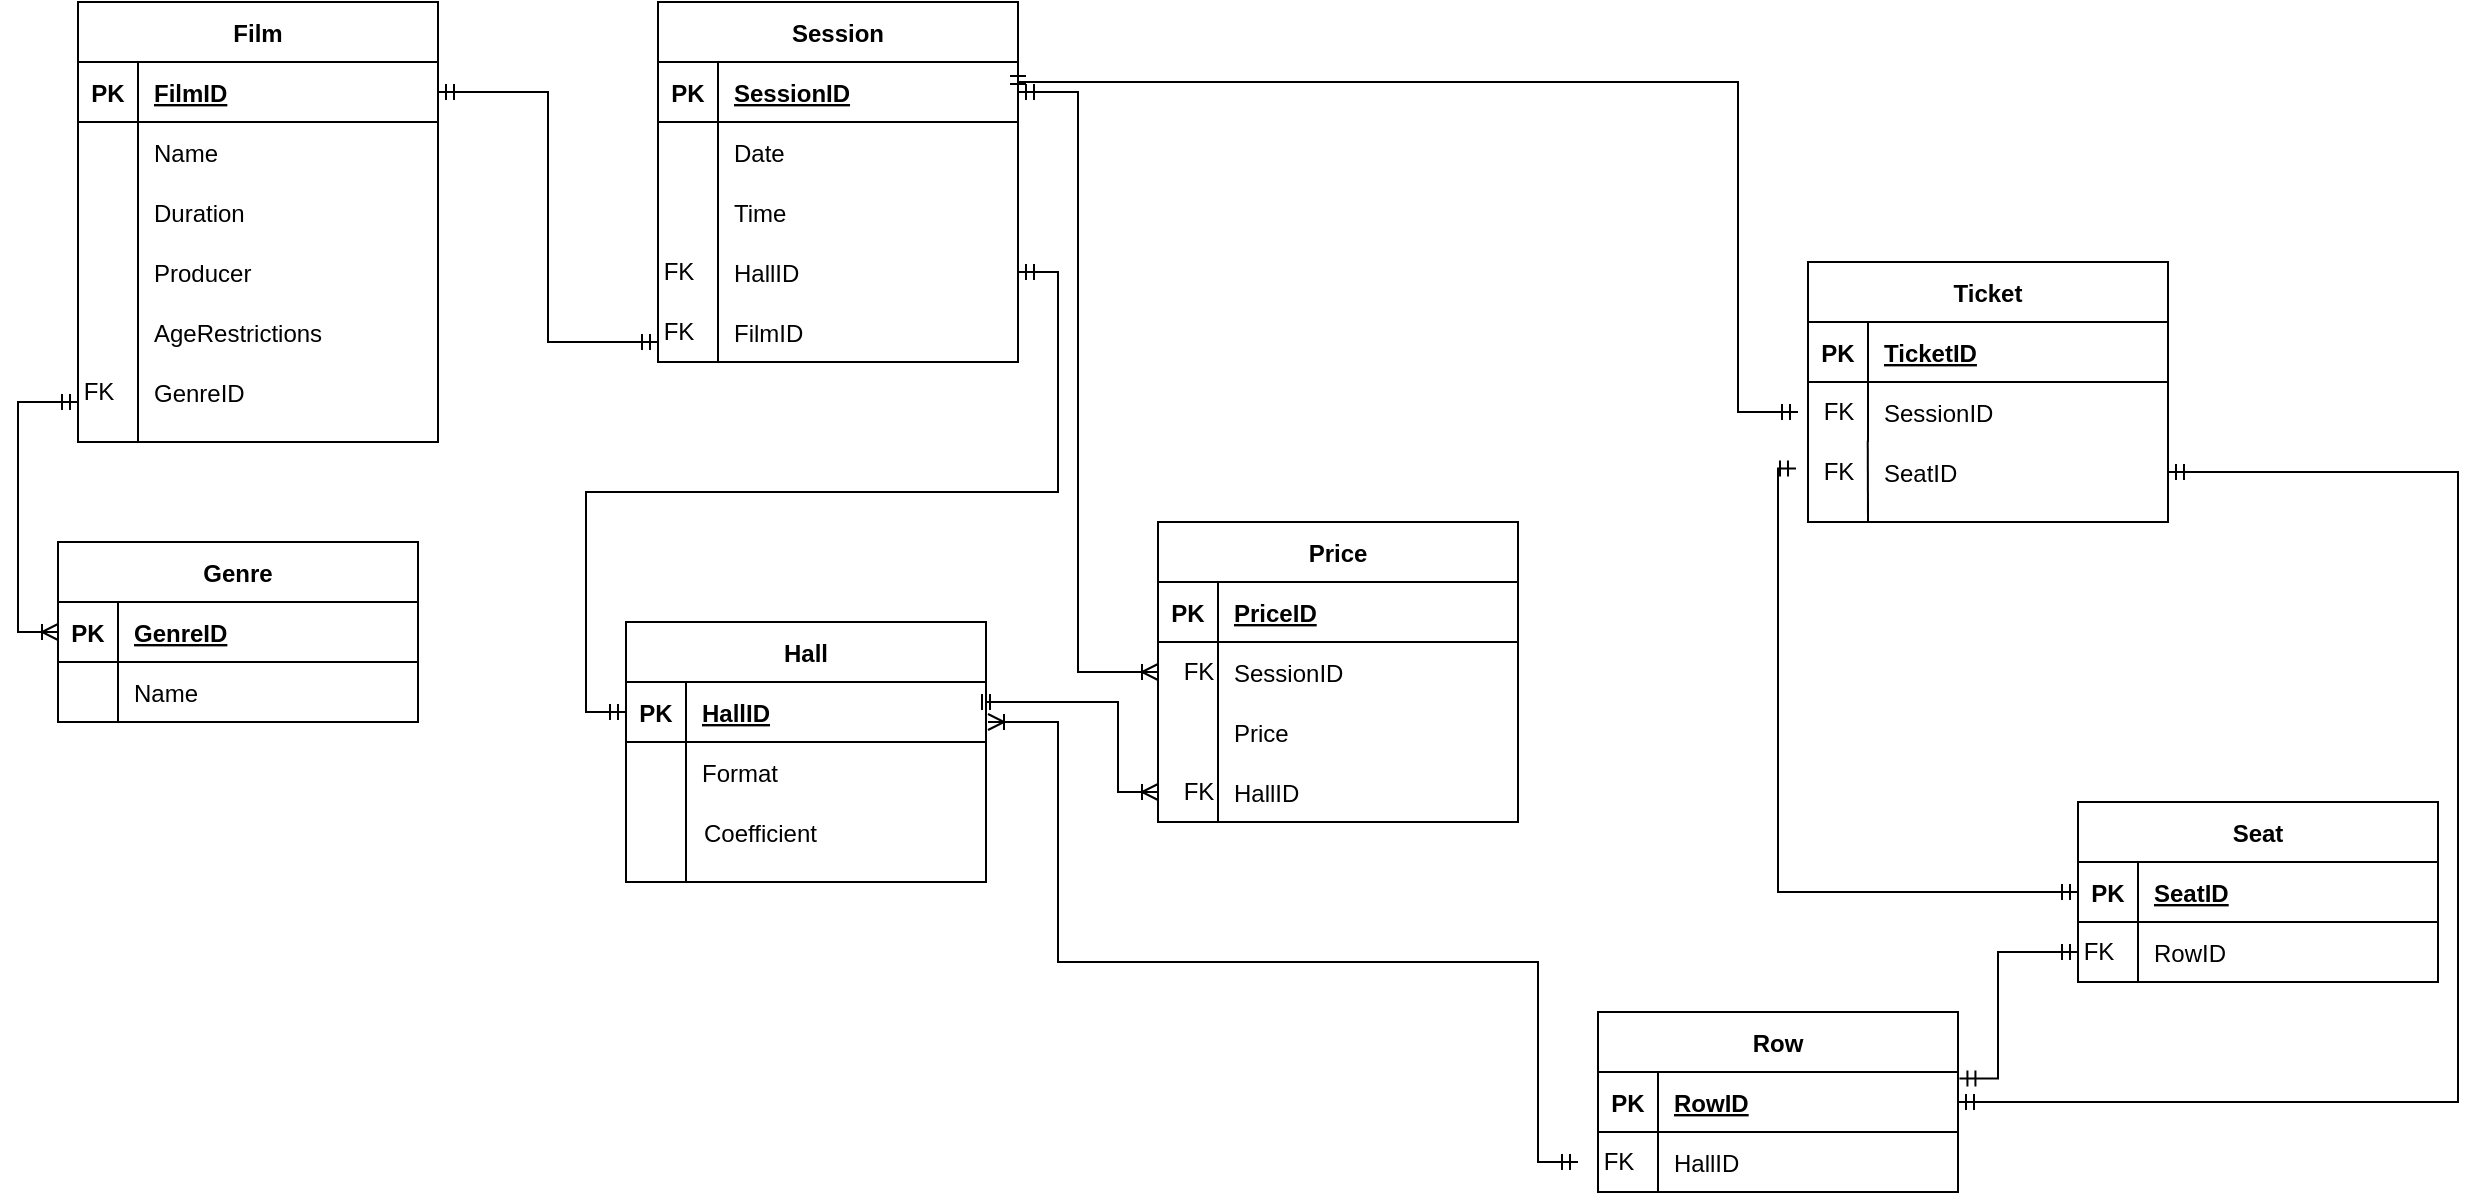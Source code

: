 <mxfile version="20.4.0" type="device"><diagram id="pbnHxq2pLxRZYKIEeD_7" name="Страница 1"><mxGraphModel dx="1298" dy="759" grid="1" gridSize="10" guides="1" tooltips="1" connect="1" arrows="1" fold="1" page="1" pageScale="1" pageWidth="827" pageHeight="1169" math="0" shadow="0"><root><mxCell id="0"/><mxCell id="1" parent="0"/><mxCell id="K-KFkJi5xuPZ4R90G3yg-91" style="edgeStyle=orthogonalEdgeStyle;rounded=0;orthogonalLoop=1;jettySize=auto;html=1;entryX=0;entryY=0.5;entryDx=0;entryDy=0;startArrow=ERmandOne;startFill=0;endArrow=ERoneToMany;endFill=0;" parent="1" source="FJZDIlKJuG6mSmbIC2oz-1" target="FJZDIlKJuG6mSmbIC2oz-82" edge="1"><mxGeometry relative="1" as="geometry"><Array as="points"><mxPoint x="20" y="280"/><mxPoint x="20" y="395"/></Array></mxGeometry></mxCell><mxCell id="FJZDIlKJuG6mSmbIC2oz-1" value="Film" style="shape=table;startSize=30;container=1;collapsible=1;childLayout=tableLayout;fixedRows=1;rowLines=0;fontStyle=1;align=center;resizeLast=1;" parent="1" vertex="1"><mxGeometry x="50" y="80" width="180" height="220" as="geometry"/></mxCell><mxCell id="FJZDIlKJuG6mSmbIC2oz-2" value="" style="shape=tableRow;horizontal=0;startSize=0;swimlaneHead=0;swimlaneBody=0;fillColor=none;collapsible=0;dropTarget=0;points=[[0,0.5],[1,0.5]];portConstraint=eastwest;top=0;left=0;right=0;bottom=1;" parent="FJZDIlKJuG6mSmbIC2oz-1" vertex="1"><mxGeometry y="30" width="180" height="30" as="geometry"/></mxCell><mxCell id="FJZDIlKJuG6mSmbIC2oz-3" value="PK" style="shape=partialRectangle;connectable=0;fillColor=none;top=0;left=0;bottom=0;right=0;fontStyle=1;overflow=hidden;" parent="FJZDIlKJuG6mSmbIC2oz-2" vertex="1"><mxGeometry width="30" height="30" as="geometry"><mxRectangle width="30" height="30" as="alternateBounds"/></mxGeometry></mxCell><mxCell id="FJZDIlKJuG6mSmbIC2oz-4" value="FilmID" style="shape=partialRectangle;connectable=0;fillColor=none;top=0;left=0;bottom=0;right=0;align=left;spacingLeft=6;fontStyle=5;overflow=hidden;" parent="FJZDIlKJuG6mSmbIC2oz-2" vertex="1"><mxGeometry x="30" width="150" height="30" as="geometry"><mxRectangle width="150" height="30" as="alternateBounds"/></mxGeometry></mxCell><mxCell id="FJZDIlKJuG6mSmbIC2oz-5" value="" style="shape=tableRow;horizontal=0;startSize=0;swimlaneHead=0;swimlaneBody=0;fillColor=none;collapsible=0;dropTarget=0;points=[[0,0.5],[1,0.5]];portConstraint=eastwest;top=0;left=0;right=0;bottom=0;" parent="FJZDIlKJuG6mSmbIC2oz-1" vertex="1"><mxGeometry y="60" width="180" height="30" as="geometry"/></mxCell><mxCell id="FJZDIlKJuG6mSmbIC2oz-6" value="" style="shape=partialRectangle;connectable=0;fillColor=none;top=0;left=0;bottom=0;right=0;editable=1;overflow=hidden;" parent="FJZDIlKJuG6mSmbIC2oz-5" vertex="1"><mxGeometry width="30" height="30" as="geometry"><mxRectangle width="30" height="30" as="alternateBounds"/></mxGeometry></mxCell><mxCell id="FJZDIlKJuG6mSmbIC2oz-7" value="Name" style="shape=partialRectangle;connectable=0;fillColor=none;top=0;left=0;bottom=0;right=0;align=left;spacingLeft=6;overflow=hidden;" parent="FJZDIlKJuG6mSmbIC2oz-5" vertex="1"><mxGeometry x="30" width="150" height="30" as="geometry"><mxRectangle width="150" height="30" as="alternateBounds"/></mxGeometry></mxCell><mxCell id="FJZDIlKJuG6mSmbIC2oz-8" value="" style="shape=tableRow;horizontal=0;startSize=0;swimlaneHead=0;swimlaneBody=0;fillColor=none;collapsible=0;dropTarget=0;points=[[0,0.5],[1,0.5]];portConstraint=eastwest;top=0;left=0;right=0;bottom=0;" parent="FJZDIlKJuG6mSmbIC2oz-1" vertex="1"><mxGeometry y="90" width="180" height="30" as="geometry"/></mxCell><mxCell id="FJZDIlKJuG6mSmbIC2oz-9" value="" style="shape=partialRectangle;connectable=0;fillColor=none;top=0;left=0;bottom=0;right=0;editable=1;overflow=hidden;" parent="FJZDIlKJuG6mSmbIC2oz-8" vertex="1"><mxGeometry width="30" height="30" as="geometry"><mxRectangle width="30" height="30" as="alternateBounds"/></mxGeometry></mxCell><mxCell id="FJZDIlKJuG6mSmbIC2oz-10" value="Duration" style="shape=partialRectangle;connectable=0;fillColor=none;top=0;left=0;bottom=0;right=0;align=left;spacingLeft=6;overflow=hidden;" parent="FJZDIlKJuG6mSmbIC2oz-8" vertex="1"><mxGeometry x="30" width="150" height="30" as="geometry"><mxRectangle width="150" height="30" as="alternateBounds"/></mxGeometry></mxCell><mxCell id="FJZDIlKJuG6mSmbIC2oz-11" value="" style="shape=tableRow;horizontal=0;startSize=0;swimlaneHead=0;swimlaneBody=0;fillColor=none;collapsible=0;dropTarget=0;points=[[0,0.5],[1,0.5]];portConstraint=eastwest;top=0;left=0;right=0;bottom=0;" parent="FJZDIlKJuG6mSmbIC2oz-1" vertex="1"><mxGeometry y="120" width="180" height="30" as="geometry"/></mxCell><mxCell id="FJZDIlKJuG6mSmbIC2oz-12" value="" style="shape=partialRectangle;connectable=0;fillColor=none;top=0;left=0;bottom=0;right=0;editable=1;overflow=hidden;" parent="FJZDIlKJuG6mSmbIC2oz-11" vertex="1"><mxGeometry width="30" height="30" as="geometry"><mxRectangle width="30" height="30" as="alternateBounds"/></mxGeometry></mxCell><mxCell id="FJZDIlKJuG6mSmbIC2oz-13" value="Producer" style="shape=partialRectangle;connectable=0;fillColor=none;top=0;left=0;bottom=0;right=0;align=left;spacingLeft=6;overflow=hidden;" parent="FJZDIlKJuG6mSmbIC2oz-11" vertex="1"><mxGeometry x="30" width="150" height="30" as="geometry"><mxRectangle width="150" height="30" as="alternateBounds"/></mxGeometry></mxCell><mxCell id="FJZDIlKJuG6mSmbIC2oz-14" value="AgeRestrictions" style="shape=partialRectangle;connectable=0;fillColor=none;top=0;left=0;bottom=0;right=0;align=left;spacingLeft=6;overflow=hidden;" parent="1" vertex="1"><mxGeometry x="80" y="230" width="150" height="30" as="geometry"><mxRectangle width="150" height="30" as="alternateBounds"/></mxGeometry></mxCell><mxCell id="FJZDIlKJuG6mSmbIC2oz-16" value="" style="endArrow=none;html=1;rounded=0;" parent="1" edge="1"><mxGeometry width="50" height="50" relative="1" as="geometry"><mxPoint x="80" y="260" as="sourcePoint"/><mxPoint x="80" y="230" as="targetPoint"/></mxGeometry></mxCell><mxCell id="FJZDIlKJuG6mSmbIC2oz-17" value="Session" style="shape=table;startSize=30;container=1;collapsible=1;childLayout=tableLayout;fixedRows=1;rowLines=0;fontStyle=1;align=center;resizeLast=1;" parent="1" vertex="1"><mxGeometry x="340" y="80" width="180" height="180" as="geometry"/></mxCell><mxCell id="FJZDIlKJuG6mSmbIC2oz-18" value="" style="shape=tableRow;horizontal=0;startSize=0;swimlaneHead=0;swimlaneBody=0;fillColor=none;collapsible=0;dropTarget=0;points=[[0,0.5],[1,0.5]];portConstraint=eastwest;top=0;left=0;right=0;bottom=1;" parent="FJZDIlKJuG6mSmbIC2oz-17" vertex="1"><mxGeometry y="30" width="180" height="30" as="geometry"/></mxCell><mxCell id="FJZDIlKJuG6mSmbIC2oz-19" value="PK" style="shape=partialRectangle;connectable=0;fillColor=none;top=0;left=0;bottom=0;right=0;fontStyle=1;overflow=hidden;" parent="FJZDIlKJuG6mSmbIC2oz-18" vertex="1"><mxGeometry width="30" height="30" as="geometry"><mxRectangle width="30" height="30" as="alternateBounds"/></mxGeometry></mxCell><mxCell id="FJZDIlKJuG6mSmbIC2oz-20" value="SessionID" style="shape=partialRectangle;connectable=0;fillColor=none;top=0;left=0;bottom=0;right=0;align=left;spacingLeft=6;fontStyle=5;overflow=hidden;" parent="FJZDIlKJuG6mSmbIC2oz-18" vertex="1"><mxGeometry x="30" width="150" height="30" as="geometry"><mxRectangle width="150" height="30" as="alternateBounds"/></mxGeometry></mxCell><mxCell id="FJZDIlKJuG6mSmbIC2oz-21" value="" style="shape=tableRow;horizontal=0;startSize=0;swimlaneHead=0;swimlaneBody=0;fillColor=none;collapsible=0;dropTarget=0;points=[[0,0.5],[1,0.5]];portConstraint=eastwest;top=0;left=0;right=0;bottom=0;" parent="FJZDIlKJuG6mSmbIC2oz-17" vertex="1"><mxGeometry y="60" width="180" height="30" as="geometry"/></mxCell><mxCell id="FJZDIlKJuG6mSmbIC2oz-22" value="" style="shape=partialRectangle;connectable=0;fillColor=none;top=0;left=0;bottom=0;right=0;editable=1;overflow=hidden;" parent="FJZDIlKJuG6mSmbIC2oz-21" vertex="1"><mxGeometry width="30" height="30" as="geometry"><mxRectangle width="30" height="30" as="alternateBounds"/></mxGeometry></mxCell><mxCell id="FJZDIlKJuG6mSmbIC2oz-23" value="Date" style="shape=partialRectangle;connectable=0;fillColor=none;top=0;left=0;bottom=0;right=0;align=left;spacingLeft=6;overflow=hidden;" parent="FJZDIlKJuG6mSmbIC2oz-21" vertex="1"><mxGeometry x="30" width="150" height="30" as="geometry"><mxRectangle width="150" height="30" as="alternateBounds"/></mxGeometry></mxCell><mxCell id="FJZDIlKJuG6mSmbIC2oz-24" value="" style="shape=tableRow;horizontal=0;startSize=0;swimlaneHead=0;swimlaneBody=0;fillColor=none;collapsible=0;dropTarget=0;points=[[0,0.5],[1,0.5]];portConstraint=eastwest;top=0;left=0;right=0;bottom=0;" parent="FJZDIlKJuG6mSmbIC2oz-17" vertex="1"><mxGeometry y="90" width="180" height="30" as="geometry"/></mxCell><mxCell id="FJZDIlKJuG6mSmbIC2oz-25" value="" style="shape=partialRectangle;connectable=0;fillColor=none;top=0;left=0;bottom=0;right=0;editable=1;overflow=hidden;" parent="FJZDIlKJuG6mSmbIC2oz-24" vertex="1"><mxGeometry width="30" height="30" as="geometry"><mxRectangle width="30" height="30" as="alternateBounds"/></mxGeometry></mxCell><mxCell id="FJZDIlKJuG6mSmbIC2oz-26" value="Time" style="shape=partialRectangle;connectable=0;fillColor=none;top=0;left=0;bottom=0;right=0;align=left;spacingLeft=6;overflow=hidden;" parent="FJZDIlKJuG6mSmbIC2oz-24" vertex="1"><mxGeometry x="30" width="150" height="30" as="geometry"><mxRectangle width="150" height="30" as="alternateBounds"/></mxGeometry></mxCell><mxCell id="FJZDIlKJuG6mSmbIC2oz-27" value="" style="shape=tableRow;horizontal=0;startSize=0;swimlaneHead=0;swimlaneBody=0;fillColor=none;collapsible=0;dropTarget=0;points=[[0,0.5],[1,0.5]];portConstraint=eastwest;top=0;left=0;right=0;bottom=0;" parent="FJZDIlKJuG6mSmbIC2oz-17" vertex="1"><mxGeometry y="120" width="180" height="30" as="geometry"/></mxCell><mxCell id="FJZDIlKJuG6mSmbIC2oz-28" value="" style="shape=partialRectangle;connectable=0;fillColor=none;top=0;left=0;bottom=0;right=0;editable=1;overflow=hidden;" parent="FJZDIlKJuG6mSmbIC2oz-27" vertex="1"><mxGeometry width="30" height="30" as="geometry"><mxRectangle width="30" height="30" as="alternateBounds"/></mxGeometry></mxCell><mxCell id="FJZDIlKJuG6mSmbIC2oz-29" value="HallID" style="shape=partialRectangle;connectable=0;fillColor=none;top=0;left=0;bottom=0;right=0;align=left;spacingLeft=6;overflow=hidden;" parent="FJZDIlKJuG6mSmbIC2oz-27" vertex="1"><mxGeometry x="30" width="150" height="30" as="geometry"><mxRectangle width="150" height="30" as="alternateBounds"/></mxGeometry></mxCell><mxCell id="FJZDIlKJuG6mSmbIC2oz-30" value="FilmID" style="shape=partialRectangle;connectable=0;fillColor=none;top=0;left=0;bottom=0;right=0;align=left;spacingLeft=6;overflow=hidden;" parent="1" vertex="1"><mxGeometry x="370" y="230" width="150" height="30" as="geometry"><mxRectangle width="150" height="30" as="alternateBounds"/></mxGeometry></mxCell><mxCell id="FJZDIlKJuG6mSmbIC2oz-32" value="" style="endArrow=none;html=1;rounded=0;" parent="1" edge="1"><mxGeometry width="50" height="50" relative="1" as="geometry"><mxPoint x="370" y="260" as="sourcePoint"/><mxPoint x="370" y="230" as="targetPoint"/></mxGeometry></mxCell><mxCell id="FJZDIlKJuG6mSmbIC2oz-33" value="Ticket" style="shape=table;startSize=30;container=1;collapsible=1;childLayout=tableLayout;fixedRows=1;rowLines=0;fontStyle=1;align=center;resizeLast=1;" parent="1" vertex="1"><mxGeometry x="915" y="210" width="180" height="130" as="geometry"/></mxCell><mxCell id="FJZDIlKJuG6mSmbIC2oz-34" value="" style="shape=tableRow;horizontal=0;startSize=0;swimlaneHead=0;swimlaneBody=0;fillColor=none;collapsible=0;dropTarget=0;points=[[0,0.5],[1,0.5]];portConstraint=eastwest;top=0;left=0;right=0;bottom=1;" parent="FJZDIlKJuG6mSmbIC2oz-33" vertex="1"><mxGeometry y="30" width="180" height="30" as="geometry"/></mxCell><mxCell id="FJZDIlKJuG6mSmbIC2oz-35" value="PK" style="shape=partialRectangle;connectable=0;fillColor=none;top=0;left=0;bottom=0;right=0;fontStyle=1;overflow=hidden;" parent="FJZDIlKJuG6mSmbIC2oz-34" vertex="1"><mxGeometry width="30" height="30" as="geometry"><mxRectangle width="30" height="30" as="alternateBounds"/></mxGeometry></mxCell><mxCell id="FJZDIlKJuG6mSmbIC2oz-36" value="TicketID" style="shape=partialRectangle;connectable=0;fillColor=none;top=0;left=0;bottom=0;right=0;align=left;spacingLeft=6;fontStyle=5;overflow=hidden;" parent="FJZDIlKJuG6mSmbIC2oz-34" vertex="1"><mxGeometry x="30" width="150" height="30" as="geometry"><mxRectangle width="150" height="30" as="alternateBounds"/></mxGeometry></mxCell><mxCell id="FJZDIlKJuG6mSmbIC2oz-37" value="" style="shape=tableRow;horizontal=0;startSize=0;swimlaneHead=0;swimlaneBody=0;fillColor=none;collapsible=0;dropTarget=0;points=[[0,0.5],[1,0.5]];portConstraint=eastwest;top=0;left=0;right=0;bottom=0;" parent="FJZDIlKJuG6mSmbIC2oz-33" vertex="1"><mxGeometry y="60" width="180" height="30" as="geometry"/></mxCell><mxCell id="FJZDIlKJuG6mSmbIC2oz-38" value="" style="shape=partialRectangle;connectable=0;fillColor=none;top=0;left=0;bottom=0;right=0;editable=1;overflow=hidden;" parent="FJZDIlKJuG6mSmbIC2oz-37" vertex="1"><mxGeometry width="30" height="30" as="geometry"><mxRectangle width="30" height="30" as="alternateBounds"/></mxGeometry></mxCell><mxCell id="FJZDIlKJuG6mSmbIC2oz-39" value="SessionID" style="shape=partialRectangle;connectable=0;fillColor=none;top=0;left=0;bottom=0;right=0;align=left;spacingLeft=6;overflow=hidden;" parent="FJZDIlKJuG6mSmbIC2oz-37" vertex="1"><mxGeometry x="30" width="150" height="30" as="geometry"><mxRectangle width="150" height="30" as="alternateBounds"/></mxGeometry></mxCell><mxCell id="FJZDIlKJuG6mSmbIC2oz-49" value="Hall" style="shape=table;startSize=30;container=1;collapsible=1;childLayout=tableLayout;fixedRows=1;rowLines=0;fontStyle=1;align=center;resizeLast=1;" parent="1" vertex="1"><mxGeometry x="324" y="390" width="180" height="130" as="geometry"/></mxCell><mxCell id="FJZDIlKJuG6mSmbIC2oz-50" value="" style="shape=tableRow;horizontal=0;startSize=0;swimlaneHead=0;swimlaneBody=0;fillColor=none;collapsible=0;dropTarget=0;points=[[0,0.5],[1,0.5]];portConstraint=eastwest;top=0;left=0;right=0;bottom=1;" parent="FJZDIlKJuG6mSmbIC2oz-49" vertex="1"><mxGeometry y="30" width="180" height="30" as="geometry"/></mxCell><mxCell id="FJZDIlKJuG6mSmbIC2oz-51" value="PK" style="shape=partialRectangle;connectable=0;fillColor=none;top=0;left=0;bottom=0;right=0;fontStyle=1;overflow=hidden;" parent="FJZDIlKJuG6mSmbIC2oz-50" vertex="1"><mxGeometry width="30" height="30" as="geometry"><mxRectangle width="30" height="30" as="alternateBounds"/></mxGeometry></mxCell><mxCell id="FJZDIlKJuG6mSmbIC2oz-52" value="HallID" style="shape=partialRectangle;connectable=0;fillColor=none;top=0;left=0;bottom=0;right=0;align=left;spacingLeft=6;fontStyle=5;overflow=hidden;" parent="FJZDIlKJuG6mSmbIC2oz-50" vertex="1"><mxGeometry x="30" width="150" height="30" as="geometry"><mxRectangle width="150" height="30" as="alternateBounds"/></mxGeometry></mxCell><mxCell id="FJZDIlKJuG6mSmbIC2oz-53" value="" style="shape=tableRow;horizontal=0;startSize=0;swimlaneHead=0;swimlaneBody=0;fillColor=none;collapsible=0;dropTarget=0;points=[[0,0.5],[1,0.5]];portConstraint=eastwest;top=0;left=0;right=0;bottom=0;" parent="FJZDIlKJuG6mSmbIC2oz-49" vertex="1"><mxGeometry y="60" width="180" height="30" as="geometry"/></mxCell><mxCell id="FJZDIlKJuG6mSmbIC2oz-54" value="" style="shape=partialRectangle;connectable=0;fillColor=none;top=0;left=0;bottom=0;right=0;editable=1;overflow=hidden;" parent="FJZDIlKJuG6mSmbIC2oz-53" vertex="1"><mxGeometry width="30" height="30" as="geometry"><mxRectangle width="30" height="30" as="alternateBounds"/></mxGeometry></mxCell><mxCell id="FJZDIlKJuG6mSmbIC2oz-55" value="Format" style="shape=partialRectangle;connectable=0;fillColor=none;top=0;left=0;bottom=0;right=0;align=left;spacingLeft=6;overflow=hidden;" parent="FJZDIlKJuG6mSmbIC2oz-53" vertex="1"><mxGeometry x="30" width="150" height="30" as="geometry"><mxRectangle width="150" height="30" as="alternateBounds"/></mxGeometry></mxCell><mxCell id="FJZDIlKJuG6mSmbIC2oz-81" value="Genre" style="shape=table;startSize=30;container=1;collapsible=1;childLayout=tableLayout;fixedRows=1;rowLines=0;fontStyle=1;align=center;resizeLast=1;" parent="1" vertex="1"><mxGeometry x="40" y="350" width="180" height="90" as="geometry"/></mxCell><mxCell id="FJZDIlKJuG6mSmbIC2oz-82" value="" style="shape=tableRow;horizontal=0;startSize=0;swimlaneHead=0;swimlaneBody=0;fillColor=none;collapsible=0;dropTarget=0;points=[[0,0.5],[1,0.5]];portConstraint=eastwest;top=0;left=0;right=0;bottom=1;" parent="FJZDIlKJuG6mSmbIC2oz-81" vertex="1"><mxGeometry y="30" width="180" height="30" as="geometry"/></mxCell><mxCell id="FJZDIlKJuG6mSmbIC2oz-83" value="PK" style="shape=partialRectangle;connectable=0;fillColor=none;top=0;left=0;bottom=0;right=0;fontStyle=1;overflow=hidden;" parent="FJZDIlKJuG6mSmbIC2oz-82" vertex="1"><mxGeometry width="30" height="30" as="geometry"><mxRectangle width="30" height="30" as="alternateBounds"/></mxGeometry></mxCell><mxCell id="FJZDIlKJuG6mSmbIC2oz-84" value="GenreID" style="shape=partialRectangle;connectable=0;fillColor=none;top=0;left=0;bottom=0;right=0;align=left;spacingLeft=6;fontStyle=5;overflow=hidden;" parent="FJZDIlKJuG6mSmbIC2oz-82" vertex="1"><mxGeometry x="30" width="150" height="30" as="geometry"><mxRectangle width="150" height="30" as="alternateBounds"/></mxGeometry></mxCell><mxCell id="FJZDIlKJuG6mSmbIC2oz-85" value="" style="shape=tableRow;horizontal=0;startSize=0;swimlaneHead=0;swimlaneBody=0;fillColor=none;collapsible=0;dropTarget=0;points=[[0,0.5],[1,0.5]];portConstraint=eastwest;top=0;left=0;right=0;bottom=0;" parent="FJZDIlKJuG6mSmbIC2oz-81" vertex="1"><mxGeometry y="60" width="180" height="30" as="geometry"/></mxCell><mxCell id="FJZDIlKJuG6mSmbIC2oz-86" value="" style="shape=partialRectangle;connectable=0;fillColor=none;top=0;left=0;bottom=0;right=0;editable=1;overflow=hidden;" parent="FJZDIlKJuG6mSmbIC2oz-85" vertex="1"><mxGeometry width="30" height="30" as="geometry"><mxRectangle width="30" height="30" as="alternateBounds"/></mxGeometry></mxCell><mxCell id="FJZDIlKJuG6mSmbIC2oz-87" value="Name" style="shape=partialRectangle;connectable=0;fillColor=none;top=0;left=0;bottom=0;right=0;align=left;spacingLeft=6;overflow=hidden;" parent="FJZDIlKJuG6mSmbIC2oz-85" vertex="1"><mxGeometry x="30" width="150" height="30" as="geometry"><mxRectangle width="150" height="30" as="alternateBounds"/></mxGeometry></mxCell><mxCell id="K-KFkJi5xuPZ4R90G3yg-20" value="Price" style="shape=table;startSize=30;container=1;collapsible=1;childLayout=tableLayout;fixedRows=1;rowLines=0;fontStyle=1;align=center;resizeLast=1;" parent="1" vertex="1"><mxGeometry x="590" y="340" width="180" height="150" as="geometry"/></mxCell><mxCell id="K-KFkJi5xuPZ4R90G3yg-21" value="" style="shape=tableRow;horizontal=0;startSize=0;swimlaneHead=0;swimlaneBody=0;fillColor=none;collapsible=0;dropTarget=0;points=[[0,0.5],[1,0.5]];portConstraint=eastwest;top=0;left=0;right=0;bottom=1;" parent="K-KFkJi5xuPZ4R90G3yg-20" vertex="1"><mxGeometry y="30" width="180" height="30" as="geometry"/></mxCell><mxCell id="K-KFkJi5xuPZ4R90G3yg-22" value="PK" style="shape=partialRectangle;connectable=0;fillColor=none;top=0;left=0;bottom=0;right=0;fontStyle=1;overflow=hidden;" parent="K-KFkJi5xuPZ4R90G3yg-21" vertex="1"><mxGeometry width="30" height="30" as="geometry"><mxRectangle width="30" height="30" as="alternateBounds"/></mxGeometry></mxCell><mxCell id="K-KFkJi5xuPZ4R90G3yg-23" value="PriceID" style="shape=partialRectangle;connectable=0;fillColor=none;top=0;left=0;bottom=0;right=0;align=left;spacingLeft=6;fontStyle=5;overflow=hidden;" parent="K-KFkJi5xuPZ4R90G3yg-21" vertex="1"><mxGeometry x="30" width="150" height="30" as="geometry"><mxRectangle width="150" height="30" as="alternateBounds"/></mxGeometry></mxCell><mxCell id="K-KFkJi5xuPZ4R90G3yg-24" value="" style="shape=tableRow;horizontal=0;startSize=0;swimlaneHead=0;swimlaneBody=0;fillColor=none;collapsible=0;dropTarget=0;points=[[0,0.5],[1,0.5]];portConstraint=eastwest;top=0;left=0;right=0;bottom=0;" parent="K-KFkJi5xuPZ4R90G3yg-20" vertex="1"><mxGeometry y="60" width="180" height="30" as="geometry"/></mxCell><mxCell id="K-KFkJi5xuPZ4R90G3yg-25" value="" style="shape=partialRectangle;connectable=0;fillColor=none;top=0;left=0;bottom=0;right=0;editable=1;overflow=hidden;" parent="K-KFkJi5xuPZ4R90G3yg-24" vertex="1"><mxGeometry width="30" height="30" as="geometry"><mxRectangle width="30" height="30" as="alternateBounds"/></mxGeometry></mxCell><mxCell id="K-KFkJi5xuPZ4R90G3yg-26" value="SessionID" style="shape=partialRectangle;connectable=0;fillColor=none;top=0;left=0;bottom=0;right=0;align=left;spacingLeft=6;overflow=hidden;" parent="K-KFkJi5xuPZ4R90G3yg-24" vertex="1"><mxGeometry x="30" width="150" height="30" as="geometry"><mxRectangle width="150" height="30" as="alternateBounds"/></mxGeometry></mxCell><mxCell id="K-KFkJi5xuPZ4R90G3yg-27" value="" style="shape=tableRow;horizontal=0;startSize=0;swimlaneHead=0;swimlaneBody=0;fillColor=none;collapsible=0;dropTarget=0;points=[[0,0.5],[1,0.5]];portConstraint=eastwest;top=0;left=0;right=0;bottom=0;" parent="K-KFkJi5xuPZ4R90G3yg-20" vertex="1"><mxGeometry y="90" width="180" height="30" as="geometry"/></mxCell><mxCell id="K-KFkJi5xuPZ4R90G3yg-28" value="" style="shape=partialRectangle;connectable=0;fillColor=none;top=0;left=0;bottom=0;right=0;editable=1;overflow=hidden;" parent="K-KFkJi5xuPZ4R90G3yg-27" vertex="1"><mxGeometry width="30" height="30" as="geometry"><mxRectangle width="30" height="30" as="alternateBounds"/></mxGeometry></mxCell><mxCell id="K-KFkJi5xuPZ4R90G3yg-29" value="Price" style="shape=partialRectangle;connectable=0;fillColor=none;top=0;left=0;bottom=0;right=0;align=left;spacingLeft=6;overflow=hidden;" parent="K-KFkJi5xuPZ4R90G3yg-27" vertex="1"><mxGeometry x="30" width="150" height="30" as="geometry"><mxRectangle width="150" height="30" as="alternateBounds"/></mxGeometry></mxCell><mxCell id="K-KFkJi5xuPZ4R90G3yg-30" value="" style="shape=tableRow;horizontal=0;startSize=0;swimlaneHead=0;swimlaneBody=0;fillColor=none;collapsible=0;dropTarget=0;points=[[0,0.5],[1,0.5]];portConstraint=eastwest;top=0;left=0;right=0;bottom=0;" parent="K-KFkJi5xuPZ4R90G3yg-20" vertex="1"><mxGeometry y="120" width="180" height="30" as="geometry"/></mxCell><mxCell id="K-KFkJi5xuPZ4R90G3yg-31" value="" style="shape=partialRectangle;connectable=0;fillColor=none;top=0;left=0;bottom=0;right=0;editable=1;overflow=hidden;" parent="K-KFkJi5xuPZ4R90G3yg-30" vertex="1"><mxGeometry width="30" height="30" as="geometry"><mxRectangle width="30" height="30" as="alternateBounds"/></mxGeometry></mxCell><mxCell id="K-KFkJi5xuPZ4R90G3yg-32" value="HallID" style="shape=partialRectangle;connectable=0;fillColor=none;top=0;left=0;bottom=0;right=0;align=left;spacingLeft=6;overflow=hidden;" parent="K-KFkJi5xuPZ4R90G3yg-30" vertex="1"><mxGeometry x="30" width="150" height="30" as="geometry"><mxRectangle width="150" height="30" as="alternateBounds"/></mxGeometry></mxCell><mxCell id="K-KFkJi5xuPZ4R90G3yg-50" value="GenreID" style="shape=partialRectangle;connectable=0;fillColor=none;top=0;left=0;bottom=0;right=0;align=left;spacingLeft=6;overflow=hidden;" parent="1" vertex="1"><mxGeometry x="80" y="260" width="150" height="30" as="geometry"><mxRectangle width="150" height="30" as="alternateBounds"/></mxGeometry></mxCell><mxCell id="K-KFkJi5xuPZ4R90G3yg-51" value="" style="endArrow=none;html=1;rounded=0;" parent="1" edge="1"><mxGeometry width="50" height="50" relative="1" as="geometry"><mxPoint x="80" y="300" as="sourcePoint"/><mxPoint x="80" y="260" as="targetPoint"/></mxGeometry></mxCell><mxCell id="K-KFkJi5xuPZ4R90G3yg-73" value="Row" style="shape=table;startSize=30;container=1;collapsible=1;childLayout=tableLayout;fixedRows=1;rowLines=0;fontStyle=1;align=center;resizeLast=1;" parent="1" vertex="1"><mxGeometry x="810" y="585" width="180" height="90" as="geometry"/></mxCell><mxCell id="K-KFkJi5xuPZ4R90G3yg-74" value="" style="shape=tableRow;horizontal=0;startSize=0;swimlaneHead=0;swimlaneBody=0;fillColor=none;collapsible=0;dropTarget=0;points=[[0,0.5],[1,0.5]];portConstraint=eastwest;top=0;left=0;right=0;bottom=1;" parent="K-KFkJi5xuPZ4R90G3yg-73" vertex="1"><mxGeometry y="30" width="180" height="30" as="geometry"/></mxCell><mxCell id="K-KFkJi5xuPZ4R90G3yg-75" value="PK" style="shape=partialRectangle;connectable=0;fillColor=none;top=0;left=0;bottom=0;right=0;fontStyle=1;overflow=hidden;" parent="K-KFkJi5xuPZ4R90G3yg-74" vertex="1"><mxGeometry width="30" height="30" as="geometry"><mxRectangle width="30" height="30" as="alternateBounds"/></mxGeometry></mxCell><mxCell id="K-KFkJi5xuPZ4R90G3yg-76" value="RowID" style="shape=partialRectangle;connectable=0;fillColor=none;top=0;left=0;bottom=0;right=0;align=left;spacingLeft=6;fontStyle=5;overflow=hidden;" parent="K-KFkJi5xuPZ4R90G3yg-74" vertex="1"><mxGeometry x="30" width="150" height="30" as="geometry"><mxRectangle width="150" height="30" as="alternateBounds"/></mxGeometry></mxCell><mxCell id="K-KFkJi5xuPZ4R90G3yg-77" value="" style="shape=tableRow;horizontal=0;startSize=0;swimlaneHead=0;swimlaneBody=0;fillColor=none;collapsible=0;dropTarget=0;points=[[0,0.5],[1,0.5]];portConstraint=eastwest;top=0;left=0;right=0;bottom=0;" parent="K-KFkJi5xuPZ4R90G3yg-73" vertex="1"><mxGeometry y="60" width="180" height="30" as="geometry"/></mxCell><mxCell id="K-KFkJi5xuPZ4R90G3yg-78" value="" style="shape=partialRectangle;connectable=0;fillColor=none;top=0;left=0;bottom=0;right=0;editable=1;overflow=hidden;" parent="K-KFkJi5xuPZ4R90G3yg-77" vertex="1"><mxGeometry width="30" height="30" as="geometry"><mxRectangle width="30" height="30" as="alternateBounds"/></mxGeometry></mxCell><mxCell id="K-KFkJi5xuPZ4R90G3yg-79" value="HallID" style="shape=partialRectangle;connectable=0;fillColor=none;top=0;left=0;bottom=0;right=0;align=left;spacingLeft=6;overflow=hidden;" parent="K-KFkJi5xuPZ4R90G3yg-77" vertex="1"><mxGeometry x="30" width="150" height="30" as="geometry"><mxRectangle width="150" height="30" as="alternateBounds"/></mxGeometry></mxCell><mxCell id="K-KFkJi5xuPZ4R90G3yg-80" value="Seat" style="shape=table;startSize=30;container=1;collapsible=1;childLayout=tableLayout;fixedRows=1;rowLines=0;fontStyle=1;align=center;resizeLast=1;" parent="1" vertex="1"><mxGeometry x="1050" y="480" width="180" height="90" as="geometry"/></mxCell><mxCell id="K-KFkJi5xuPZ4R90G3yg-81" value="" style="shape=tableRow;horizontal=0;startSize=0;swimlaneHead=0;swimlaneBody=0;fillColor=none;collapsible=0;dropTarget=0;points=[[0,0.5],[1,0.5]];portConstraint=eastwest;top=0;left=0;right=0;bottom=1;" parent="K-KFkJi5xuPZ4R90G3yg-80" vertex="1"><mxGeometry y="30" width="180" height="30" as="geometry"/></mxCell><mxCell id="K-KFkJi5xuPZ4R90G3yg-82" value="PK" style="shape=partialRectangle;connectable=0;fillColor=none;top=0;left=0;bottom=0;right=0;fontStyle=1;overflow=hidden;" parent="K-KFkJi5xuPZ4R90G3yg-81" vertex="1"><mxGeometry width="30" height="30" as="geometry"><mxRectangle width="30" height="30" as="alternateBounds"/></mxGeometry></mxCell><mxCell id="K-KFkJi5xuPZ4R90G3yg-83" value="SeatID" style="shape=partialRectangle;connectable=0;fillColor=none;top=0;left=0;bottom=0;right=0;align=left;spacingLeft=6;fontStyle=5;overflow=hidden;" parent="K-KFkJi5xuPZ4R90G3yg-81" vertex="1"><mxGeometry x="30" width="150" height="30" as="geometry"><mxRectangle width="150" height="30" as="alternateBounds"/></mxGeometry></mxCell><mxCell id="K-KFkJi5xuPZ4R90G3yg-84" value="" style="shape=tableRow;horizontal=0;startSize=0;swimlaneHead=0;swimlaneBody=0;fillColor=none;collapsible=0;dropTarget=0;points=[[0,0.5],[1,0.5]];portConstraint=eastwest;top=0;left=0;right=0;bottom=0;" parent="K-KFkJi5xuPZ4R90G3yg-80" vertex="1"><mxGeometry y="60" width="180" height="30" as="geometry"/></mxCell><mxCell id="K-KFkJi5xuPZ4R90G3yg-85" value="" style="shape=partialRectangle;connectable=0;fillColor=none;top=0;left=0;bottom=0;right=0;editable=1;overflow=hidden;" parent="K-KFkJi5xuPZ4R90G3yg-84" vertex="1"><mxGeometry width="30" height="30" as="geometry"><mxRectangle width="30" height="30" as="alternateBounds"/></mxGeometry></mxCell><mxCell id="K-KFkJi5xuPZ4R90G3yg-86" value="RowID" style="shape=partialRectangle;connectable=0;fillColor=none;top=0;left=0;bottom=0;right=0;align=left;spacingLeft=6;overflow=hidden;" parent="K-KFkJi5xuPZ4R90G3yg-84" vertex="1"><mxGeometry x="30" width="150" height="30" as="geometry"><mxRectangle width="150" height="30" as="alternateBounds"/></mxGeometry></mxCell><mxCell id="K-KFkJi5xuPZ4R90G3yg-88" value="FK" style="text;html=1;align=center;verticalAlign=middle;resizable=0;points=[];autosize=1;strokeColor=none;fillColor=none;" parent="1" vertex="1"><mxGeometry x="40" y="260" width="40" height="30" as="geometry"/></mxCell><mxCell id="K-KFkJi5xuPZ4R90G3yg-89" style="edgeStyle=orthogonalEdgeStyle;rounded=0;orthogonalLoop=1;jettySize=auto;html=1;exitX=1;exitY=0.5;exitDx=0;exitDy=0;" parent="1" source="FJZDIlKJuG6mSmbIC2oz-27" edge="1"><mxGeometry relative="1" as="geometry"><mxPoint x="520.263" y="214.789" as="targetPoint"/></mxGeometry></mxCell><mxCell id="K-KFkJi5xuPZ4R90G3yg-92" value="FK" style="text;html=1;align=center;verticalAlign=middle;resizable=0;points=[];autosize=1;strokeColor=none;fillColor=none;" parent="1" vertex="1"><mxGeometry x="330" y="200" width="40" height="30" as="geometry"/></mxCell><mxCell id="K-KFkJi5xuPZ4R90G3yg-93" value="FK" style="text;html=1;align=center;verticalAlign=middle;resizable=0;points=[];autosize=1;strokeColor=none;fillColor=none;" parent="1" vertex="1"><mxGeometry x="330" y="230" width="40" height="30" as="geometry"/></mxCell><mxCell id="K-KFkJi5xuPZ4R90G3yg-96" style="edgeStyle=orthogonalEdgeStyle;rounded=0;orthogonalLoop=1;jettySize=auto;html=1;entryX=1;entryY=0.5;entryDx=0;entryDy=0;startArrow=ERmandOne;startFill=0;endArrow=ERmandOne;endFill=0;" parent="1" target="FJZDIlKJuG6mSmbIC2oz-2" edge="1"><mxGeometry relative="1" as="geometry"><Array as="points"><mxPoint x="285" y="250"/><mxPoint x="285" y="125"/></Array><mxPoint x="340" y="250" as="sourcePoint"/></mxGeometry></mxCell><mxCell id="K-KFkJi5xuPZ4R90G3yg-97" style="edgeStyle=orthogonalEdgeStyle;rounded=0;orthogonalLoop=1;jettySize=auto;html=1;exitX=1;exitY=0.5;exitDx=0;exitDy=0;entryX=0;entryY=0.5;entryDx=0;entryDy=0;startArrow=ERmandOne;startFill=0;endArrow=ERmandOne;endFill=0;" parent="1" source="FJZDIlKJuG6mSmbIC2oz-27" target="FJZDIlKJuG6mSmbIC2oz-50" edge="1"><mxGeometry relative="1" as="geometry"/></mxCell><mxCell id="K-KFkJi5xuPZ4R90G3yg-101" style="edgeStyle=orthogonalEdgeStyle;rounded=0;orthogonalLoop=1;jettySize=auto;html=1;entryX=1;entryY=0.5;entryDx=0;entryDy=0;startArrow=ERmandOne;startFill=0;endArrow=ERmandOne;endFill=0;" parent="1" source="K-KFkJi5xuPZ4R90G3yg-98" target="FJZDIlKJuG6mSmbIC2oz-18" edge="1"><mxGeometry relative="1" as="geometry"><Array as="points"><mxPoint x="880" y="285"/><mxPoint x="880" y="120"/><mxPoint x="520" y="120"/></Array></mxGeometry></mxCell><mxCell id="K-KFkJi5xuPZ4R90G3yg-98" value="FK" style="text;html=1;align=center;verticalAlign=middle;resizable=0;points=[];autosize=1;strokeColor=none;fillColor=none;" parent="1" vertex="1"><mxGeometry x="910" y="270" width="40" height="30" as="geometry"/></mxCell><mxCell id="K-KFkJi5xuPZ4R90G3yg-104" value="" style="endArrow=none;html=1;rounded=0;" parent="1" edge="1"><mxGeometry width="50" height="50" relative="1" as="geometry"><mxPoint x="945" y="340" as="sourcePoint"/><mxPoint x="945" y="329" as="targetPoint"/></mxGeometry></mxCell><mxCell id="K-KFkJi5xuPZ4R90G3yg-113" style="edgeStyle=orthogonalEdgeStyle;rounded=0;orthogonalLoop=1;jettySize=auto;html=1;startArrow=ERoneToMany;startFill=0;endArrow=ERmandOne;endFill=0;" parent="1" source="K-KFkJi5xuPZ4R90G3yg-112" target="FJZDIlKJuG6mSmbIC2oz-18" edge="1"><mxGeometry relative="1" as="geometry"><Array as="points"><mxPoint x="550" y="125"/></Array></mxGeometry></mxCell><mxCell id="K-KFkJi5xuPZ4R90G3yg-112" value="FK" style="text;html=1;align=center;verticalAlign=middle;resizable=0;points=[];autosize=1;strokeColor=none;fillColor=none;" parent="1" vertex="1"><mxGeometry x="590" y="400" width="40" height="30" as="geometry"/></mxCell><mxCell id="K-KFkJi5xuPZ4R90G3yg-115" style="edgeStyle=orthogonalEdgeStyle;rounded=0;orthogonalLoop=1;jettySize=auto;html=1;startArrow=ERmandOne;startFill=0;endArrow=ERoneToMany;endFill=0;" parent="1" source="K-KFkJi5xuPZ4R90G3yg-114" edge="1"><mxGeometry relative="1" as="geometry"><mxPoint x="505" y="440" as="targetPoint"/><Array as="points"><mxPoint x="780" y="660"/><mxPoint x="780" y="560"/><mxPoint x="540" y="560"/><mxPoint x="540" y="440"/><mxPoint x="505" y="440"/></Array></mxGeometry></mxCell><mxCell id="K-KFkJi5xuPZ4R90G3yg-114" value="FK" style="text;html=1;align=center;verticalAlign=middle;resizable=0;points=[];autosize=1;strokeColor=none;fillColor=none;" parent="1" vertex="1"><mxGeometry x="800" y="645" width="40" height="30" as="geometry"/></mxCell><mxCell id="K-KFkJi5xuPZ4R90G3yg-116" style="edgeStyle=orthogonalEdgeStyle;rounded=0;orthogonalLoop=1;jettySize=auto;html=1;exitX=1;exitY=0.5;exitDx=0;exitDy=0;" parent="1" source="K-KFkJi5xuPZ4R90G3yg-77" edge="1"><mxGeometry relative="1" as="geometry"><mxPoint x="990.263" y="660.053" as="targetPoint"/></mxGeometry></mxCell><mxCell id="K-KFkJi5xuPZ4R90G3yg-118" style="edgeStyle=orthogonalEdgeStyle;rounded=0;orthogonalLoop=1;jettySize=auto;html=1;entryX=1.004;entryY=0.107;entryDx=0;entryDy=0;entryPerimeter=0;exitX=0;exitY=0.5;exitDx=0;exitDy=0;startArrow=ERmandOne;startFill=0;endArrow=ERmandOne;endFill=0;" parent="1" source="K-KFkJi5xuPZ4R90G3yg-84" target="K-KFkJi5xuPZ4R90G3yg-74" edge="1"><mxGeometry relative="1" as="geometry"><Array as="points"><mxPoint x="1010" y="555"/><mxPoint x="1010" y="618"/></Array><mxPoint x="1020" y="560" as="sourcePoint"/></mxGeometry></mxCell><mxCell id="K-KFkJi5xuPZ4R90G3yg-117" value="FK" style="text;html=1;align=center;verticalAlign=middle;resizable=0;points=[];autosize=1;strokeColor=none;fillColor=none;" parent="1" vertex="1"><mxGeometry x="1040" y="540" width="40" height="30" as="geometry"/></mxCell><mxCell id="yX3mFLZZOQGLKJqK2igH-1" style="edgeStyle=orthogonalEdgeStyle;rounded=0;orthogonalLoop=1;jettySize=auto;html=1;startArrow=ERoneToMany;startFill=0;endArrow=ERmandOne;endFill=0;" parent="1" source="K-KFkJi5xuPZ4R90G3yg-119" edge="1"><mxGeometry relative="1" as="geometry"><mxPoint x="510" y="430" as="targetPoint"/><Array as="points"><mxPoint x="570" y="475"/><mxPoint x="570" y="430"/><mxPoint x="504" y="430"/></Array></mxGeometry></mxCell><mxCell id="K-KFkJi5xuPZ4R90G3yg-119" value="FK" style="text;html=1;align=center;verticalAlign=middle;resizable=0;points=[];autosize=1;strokeColor=none;fillColor=none;" parent="1" vertex="1"><mxGeometry x="590" y="460" width="40" height="30" as="geometry"/></mxCell><mxCell id="K-KFkJi5xuPZ4R90G3yg-120" value="SeatID" style="shape=partialRectangle;connectable=0;fillColor=none;top=0;left=0;bottom=0;right=0;align=left;spacingLeft=6;overflow=hidden;" parent="1" vertex="1"><mxGeometry x="945" y="300" width="150" height="30" as="geometry"><mxRectangle width="150" height="30" as="alternateBounds"/></mxGeometry></mxCell><mxCell id="K-KFkJi5xuPZ4R90G3yg-122" value="" style="endArrow=none;html=1;rounded=0;exitX=0.166;exitY=0.979;exitDx=0;exitDy=0;exitPerimeter=0;" parent="1" source="FJZDIlKJuG6mSmbIC2oz-37" edge="1"><mxGeometry width="50" height="50" relative="1" as="geometry"><mxPoint x="940" y="320" as="sourcePoint"/><mxPoint x="945" y="340" as="targetPoint"/></mxGeometry></mxCell><mxCell id="K-KFkJi5xuPZ4R90G3yg-125" style="edgeStyle=orthogonalEdgeStyle;rounded=0;orthogonalLoop=1;jettySize=auto;html=1;entryX=0;entryY=0.5;entryDx=0;entryDy=0;startArrow=ERmandOne;exitX=-0.025;exitY=0.442;exitDx=0;exitDy=0;exitPerimeter=0;startFill=0;endArrow=ERmandOne;endFill=0;" parent="1" source="K-KFkJi5xuPZ4R90G3yg-123" target="K-KFkJi5xuPZ4R90G3yg-81" edge="1"><mxGeometry relative="1" as="geometry"><Array as="points"><mxPoint x="900" y="313"/><mxPoint x="900" y="525"/></Array><mxPoint x="880" y="370" as="sourcePoint"/></mxGeometry></mxCell><mxCell id="K-KFkJi5xuPZ4R90G3yg-123" value="FK" style="text;html=1;align=center;verticalAlign=middle;resizable=0;points=[];autosize=1;strokeColor=none;fillColor=none;" parent="1" vertex="1"><mxGeometry x="910" y="300" width="40" height="30" as="geometry"/></mxCell><mxCell id="K-KFkJi5xuPZ4R90G3yg-127" value="Coefficient" style="shape=partialRectangle;connectable=0;fillColor=none;top=0;left=0;bottom=0;right=0;align=left;spacingLeft=6;overflow=hidden;" parent="1" vertex="1"><mxGeometry x="355" y="480" width="150" height="30" as="geometry"><mxRectangle width="150" height="30" as="alternateBounds"/></mxGeometry></mxCell><mxCell id="K-KFkJi5xuPZ4R90G3yg-129" value="" style="endArrow=none;html=1;rounded=0;" parent="1" edge="1"><mxGeometry width="50" height="50" relative="1" as="geometry"><mxPoint x="354" y="520.356" as="sourcePoint"/><mxPoint x="354" y="480" as="targetPoint"/></mxGeometry></mxCell><mxCell id="yX3mFLZZOQGLKJqK2igH-2" style="edgeStyle=orthogonalEdgeStyle;rounded=0;orthogonalLoop=1;jettySize=auto;html=1;exitX=1;exitY=0.5;exitDx=0;exitDy=0;startArrow=ERmandOne;startFill=0;endArrow=ERmandOne;endFill=0;" parent="1" edge="1"><mxGeometry relative="1" as="geometry"><mxPoint x="990" y="630" as="targetPoint"/><Array as="points"><mxPoint x="1240" y="315"/><mxPoint x="1240" y="630"/></Array><mxPoint x="1095" y="315" as="sourcePoint"/></mxGeometry></mxCell></root></mxGraphModel></diagram></mxfile>